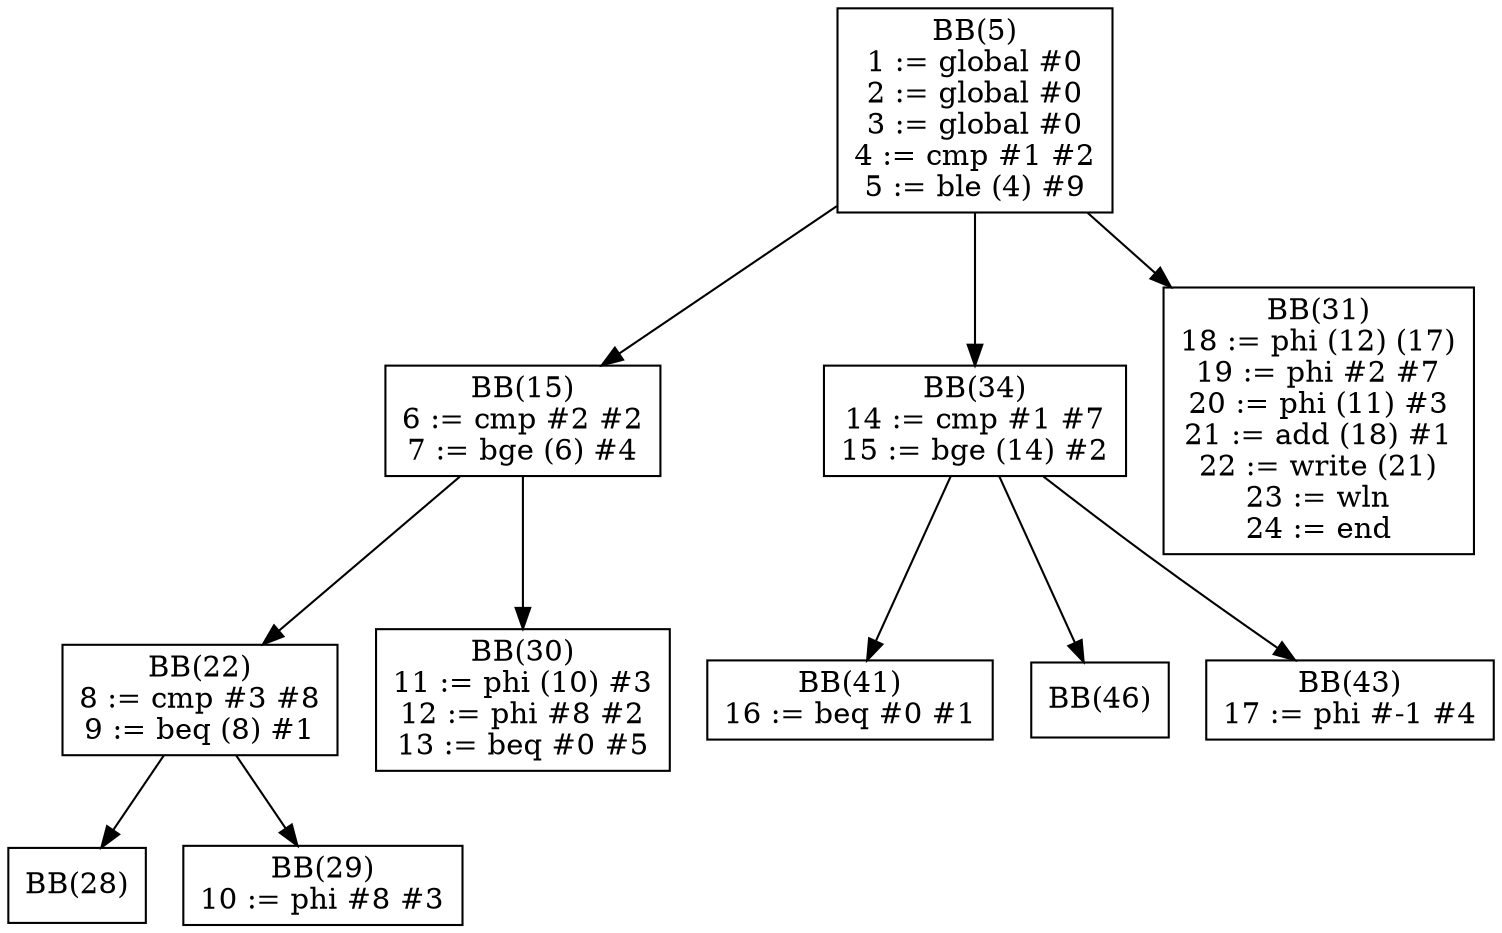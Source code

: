 digraph dom {
BB5[shape = box, label = "BB(5)\n" + "1 := global #0\n" + "2 := global #0\n" + "3 := global #0\n" + "4 := cmp #1 #2\n" + "5 := ble (4) #9\n"];
BB15[shape = box, label = "BB(15)\n" + "6 := cmp #2 #2\n" + "7 := bge (6) #4\n"];
BB34[shape = box, label = "BB(34)\n" + "14 := cmp #1 #7\n" + "15 := bge (14) #2\n"];
BB31[shape = box, label = "BB(31)\n" + "18 := phi (12) (17)\n" + "19 := phi #2 #7\n" + "20 := phi (11) #3\n" + "21 := add (18) #1\n" + "22 := write (21)\n" + "23 := wln\n" + "24 := end\n"];
BB22[shape = box, label = "BB(22)\n" + "8 := cmp #3 #8\n" + "9 := beq (8) #1\n"];
BB30[shape = box, label = "BB(30)\n" + "11 := phi (10) #3\n" + "12 := phi #8 #2\n" + "13 := beq #0 #5\n"];
BB41[shape = box, label = "BB(41)\n" + "16 := beq #0 #1\n"];
BB46[shape = box, label = "BB(46)\n"];
BB43[shape = box, label = "BB(43)\n" + "17 := phi #-1 #4\n"];
BB28[shape = box, label = "BB(28)\n"];
BB29[shape = box, label = "BB(29)\n" + "10 := phi #8 #3\n"];
BB5 -> BB15;
BB5 -> BB34;
BB5 -> BB31;
BB15 -> BB22;
BB15 -> BB30;
BB34 -> BB41;
BB34 -> BB46;
BB34 -> BB43;
BB22 -> BB28;
BB22 -> BB29;
}
